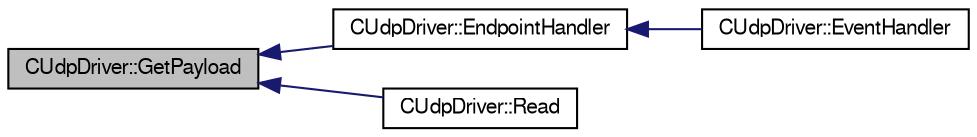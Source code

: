 digraph G
{
  bgcolor="transparent";
  edge [fontname="FreeSans",fontsize=10,labelfontname="FreeSans",labelfontsize=10];
  node [fontname="FreeSans",fontsize=10,shape=record];
  rankdir=LR;
  Node1 [label="CUdpDriver::GetPayload",height=0.2,width=0.4,color="black", fillcolor="grey75", style="filled" fontcolor="black"];
  Node1 -> Node2 [dir=back,color="midnightblue",fontsize=10,style="solid",fontname="FreeSans"];
  Node2 [label="CUdpDriver::EndpointHandler",height=0.2,width=0.4,color="black",URL="$class_c_udp_driver.html#2654684e8906700c508d3f10d133404a",tooltip="Endpoint interrupt handler. Handle IN/OUT transfers, received SETUP packets and STALLing..."];
  Node2 -> Node3 [dir=back,color="midnightblue",fontsize=10,style="solid",fontname="FreeSans"];
  Node3 [label="CUdpDriver::EventHandler",height=0.2,width=0.4,color="black",URL="$class_c_udp_driver.html#df47754ef8128230c4cefa247265a305",tooltip="Event handler for the USB controller peripheral."];
  Node1 -> Node4 [dir=back,color="midnightblue",fontsize=10,style="solid",fontname="FreeSans"];
  Node4 [label="CUdpDriver::Read",height=0.2,width=0.4,color="black",URL="$class_c_udp_driver.html#26eb83a7a04131c8f7c529ee3fcad846",tooltip="Receives data on the specified USB endpoint."];
}
